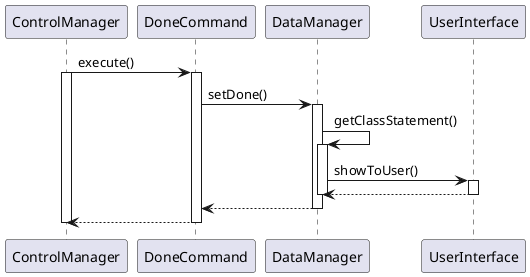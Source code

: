 @startuml
ControlManager -> DoneCommand: execute()
activate ControlManager
activate DoneCommand
DoneCommand -> DataManager: setDone()
activate DataManager
DataManager -> DataManager: getClassStatement()
activate DataManager



DataManager -> UserInterface: showToUser()
activate UserInterface

UserInterface --> DataManager
deactivate DataManager
deactivate UserInterface
DataManager --> DoneCommand
deactivate DataManager
DoneCommand --> ControlManager
deactivate DoneCommand
deactivate ControlManager
@enduml